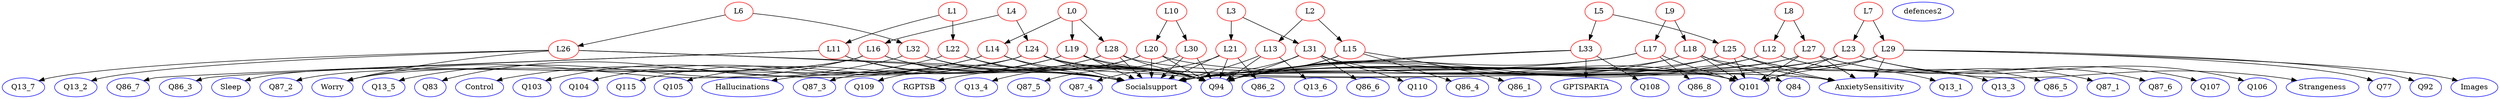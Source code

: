 digraph {
L11 [color = red]; Q87_6 [color = blue]; L29 [color = red]; L30 [color = red]; L24 [color = red]; Strangeness [color = blue]; L22 [color = red]; Q115 [color = blue]; Sleep [color = blue]; L16 [color = red]; Images [color = blue]; Q77 [color = blue]; Q84 [color = blue]; L26 [color = red]; Q13_6 [color = blue]; L14 [color = red]; L25 [color = red]; L1 [color = red]; Q13_4 [color = blue]; Q92 [color = blue]; Q13_5 [color = blue]; L4 [color = red]; L3 [color = red]; Socialsupport [color = blue]; Q13_1 [color = blue]; L21 [color = red]; Q86_6 [color = blue]; Q105 [color = blue]; L2 [color = red]; Q86_8 [color = blue]; L33 [color = red]; Hallucinations [color = blue]; AnxietySensitivity [color = blue]; Q13_7 [color = blue]; L9 [color = red]; Q87_4 [color = blue]; L18 [color = red]; L32 [color = red]; L28 [color = red]; Q87_5 [color = blue]; L15 [color = red]; Q87_2 [color = blue]; Q107 [color = blue]; Q86_4 [color = blue]; L12 [color = red]; Q101 [color = blue]; L13 [color = red]; L6 [color = red]; Q87_3 [color = blue]; Worry [color = blue]; L19 [color = red]; RGPTSB [color = blue]; L23 [color = red]; Q86_5 [color = blue]; GPTSPARTA [color = blue]; L20 [color = red]; Q94 [color = blue]; L17 [color = red]; Q110 [color = blue]; Q13_3 [color = blue]; L27 [color = red]; Q83 [color = blue]; Q86_2 [color = blue]; L10 [color = red]; Control [color = blue]; Q13_2 [color = blue]; L5 [color = red]; Q86_7 [color = blue]; defences2 [color = blue]; Q109 [color = blue]; L0 [color = red]; Q103 [color = blue]; L7 [color = red]; Q106 [color = blue]; L8 [color = red]; L31 [color = red]; Q86_1 [color = blue]; Q108 [color = blue]; Q104 [color = blue]; Q86_3 [color = blue]; Q87_1 [color = blue]; 
subgraph Undirected {
edge [dir=none, color=black]
}

subgraph Directed {
edge [color=black]
L29 -> Q92
L31 -> Q110
L33 -> Q94
L27 -> Socialsupport
L29 -> Q77
L1 -> L11
L7 -> L29
L20 -> Socialsupport
L25 -> Socialsupport
L13 -> Socialsupport
L5 -> L33
L29 -> Socialsupport
L21 -> Socialsupport
L23 -> Strangeness
L21 -> Q87_4
L24 -> Q115
L30 -> Q94
L17 -> Socialsupport
L24 -> Worry
L16 -> Q94
L24 -> Socialsupport
L23 -> Q101
L28 -> Socialsupport
L7 -> L23
L25 -> Q101
L19 -> Q94
L18 -> Socialsupport
L29 -> Q101
L2 -> L13
L20 -> Q13_4
L11 -> Q94
L8 -> L27
L2 -> L15
L31 -> Q86_6
L23 -> Q94
L17 -> Q101
L26 -> Q13_7
L22 -> Socialsupport
L24 -> Q101
L4 -> L24
L15 -> Socialsupport
L25 -> Q94
L31 -> Q101
L32 -> Q94
L23 -> Q106
L12 -> Q87_1
L6 -> L32
L29 -> Q94
L21 -> Q86_2
L0 -> L19
L0 -> L28
L27 -> Q87_6
L33 -> Q108
L16 -> Sleep
L17 -> Q94
L10 -> L20
L24 -> Q94
L19 -> Q105
L31 -> Q94
L12 -> Q94
L16 -> Q87_2
L17 -> Q86_8
L18 -> Q84
L27 -> Q101
L26 -> Socialsupport
L20 -> Q101
L10 -> L30
L9 -> L18
L11 -> Q86_7
L14 -> Q94
L12 -> Q86_5
L0 -> L14
L19 -> AnxietySensitivity
L1 -> L22
L5 -> L25
L33 -> Socialsupport
L15 -> Q94
L3 -> L31
L15 -> Q86_1
L27 -> Q94
L20 -> Q94
L13 -> Q94
L27 -> Q107
L4 -> L16
L32 -> Q13_5
L19 -> Hallucinations
L28 -> Q101
L14 -> Control
L27 -> AnxietySensitivity
L21 -> Q94
L30 -> Socialsupport
L25 -> AnxietySensitivity
L18 -> Q101
L6 -> L26
L29 -> AnxietySensitivity
L28 -> Q87_3
L25 -> Q13_1
L28 -> Q94
L20 -> RGPTSB
L24 -> AnxietySensitivity
L19 -> Socialsupport
L33 -> GPTSPARTA
L26 -> Worry
L18 -> Q94
L11 -> Socialsupport
L28 -> Q109
L3 -> L21
L29 -> Images
L23 -> Socialsupport
L14 -> Q103
L18 -> AnxietySensitivity
L22 -> Q94
L30 -> Q87_5
L32 -> Socialsupport
L8 -> L12
L26 -> Q13_2
L16 -> Worry
L9 -> L17
L25 -> Q13_3
L16 -> Socialsupport
L31 -> Socialsupport
L12 -> Socialsupport
L11 -> Q86_3
L22 -> Q83
L26 -> Q94
L14 -> Socialsupport
L13 -> Q13_6
L15 -> Q86_4
L24 -> Q104
}

}